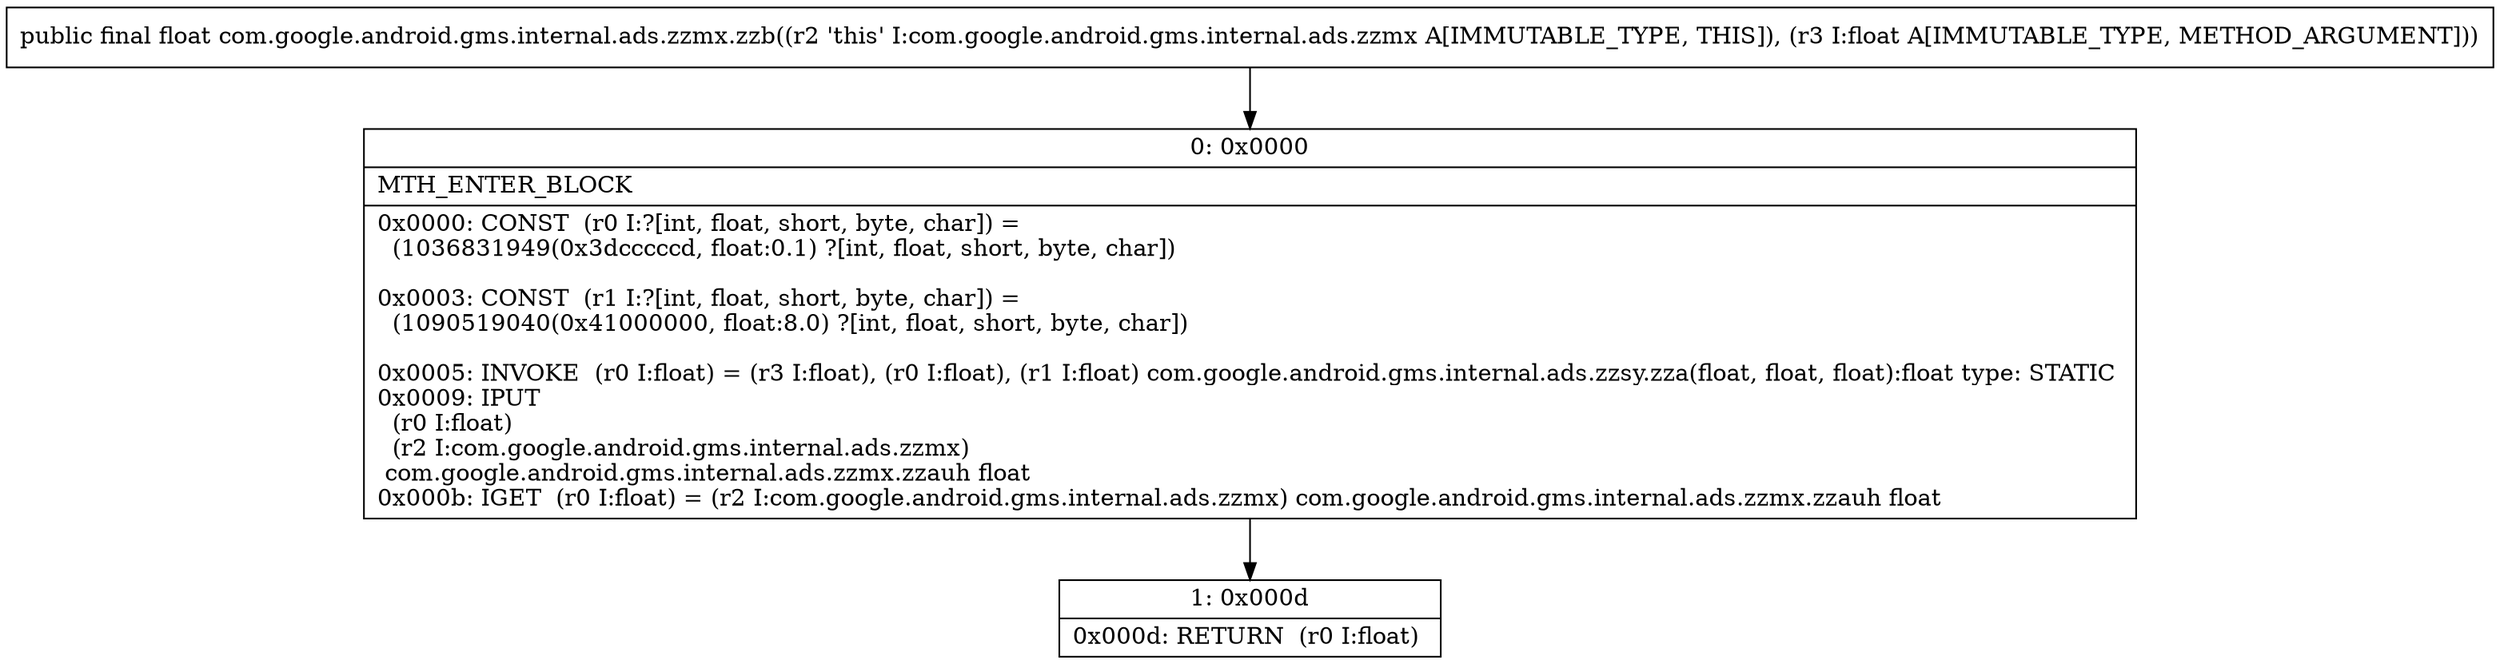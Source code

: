 digraph "CFG forcom.google.android.gms.internal.ads.zzmx.zzb(F)F" {
Node_0 [shape=record,label="{0\:\ 0x0000|MTH_ENTER_BLOCK\l|0x0000: CONST  (r0 I:?[int, float, short, byte, char]) = \l  (1036831949(0x3dcccccd, float:0.1) ?[int, float, short, byte, char])\l \l0x0003: CONST  (r1 I:?[int, float, short, byte, char]) = \l  (1090519040(0x41000000, float:8.0) ?[int, float, short, byte, char])\l \l0x0005: INVOKE  (r0 I:float) = (r3 I:float), (r0 I:float), (r1 I:float) com.google.android.gms.internal.ads.zzsy.zza(float, float, float):float type: STATIC \l0x0009: IPUT  \l  (r0 I:float)\l  (r2 I:com.google.android.gms.internal.ads.zzmx)\l com.google.android.gms.internal.ads.zzmx.zzauh float \l0x000b: IGET  (r0 I:float) = (r2 I:com.google.android.gms.internal.ads.zzmx) com.google.android.gms.internal.ads.zzmx.zzauh float \l}"];
Node_1 [shape=record,label="{1\:\ 0x000d|0x000d: RETURN  (r0 I:float) \l}"];
MethodNode[shape=record,label="{public final float com.google.android.gms.internal.ads.zzmx.zzb((r2 'this' I:com.google.android.gms.internal.ads.zzmx A[IMMUTABLE_TYPE, THIS]), (r3 I:float A[IMMUTABLE_TYPE, METHOD_ARGUMENT])) }"];
MethodNode -> Node_0;
Node_0 -> Node_1;
}

